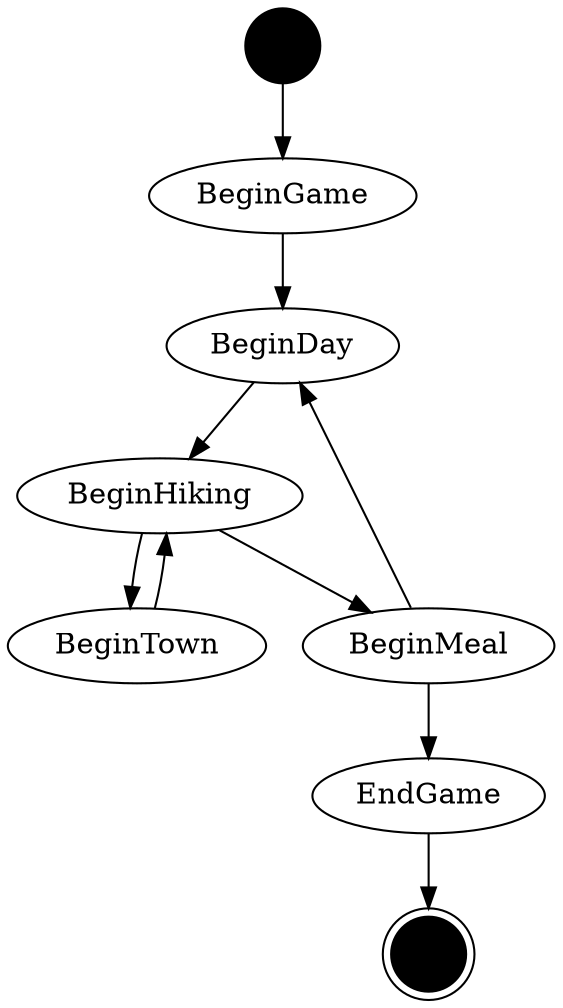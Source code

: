 digraph states {
    start [label="" shape=circle style=filled color=black]
    end [label="" shape=doublecircle style=filled color=black]
    start -> BeginGame
    BeginGame -> BeginDay
    BeginDay -> BeginHiking
    BeginHiking -> BeginTown
    BeginHiking -> BeginMeal
    BeginTown -> BeginHiking
    BeginMeal -> BeginDay
    BeginMeal -> EndGame
    EndGame -> end
}
